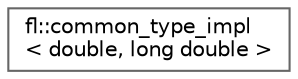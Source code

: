 digraph "Graphical Class Hierarchy"
{
 // INTERACTIVE_SVG=YES
 // LATEX_PDF_SIZE
  bgcolor="transparent";
  edge [fontname=Helvetica,fontsize=10,labelfontname=Helvetica,labelfontsize=10];
  node [fontname=Helvetica,fontsize=10,shape=box,height=0.2,width=0.4];
  rankdir="LR";
  Node0 [id="Node000000",label="fl::common_type_impl\l\< double, long double \>",height=0.2,width=0.4,color="grey40", fillcolor="white", style="filled",URL="$d4/d36/namespacefl.html#d9/dc0/structfl_1_1common__type__impl_3_01double_00_01long_01double_01_4",tooltip=" "];
}
